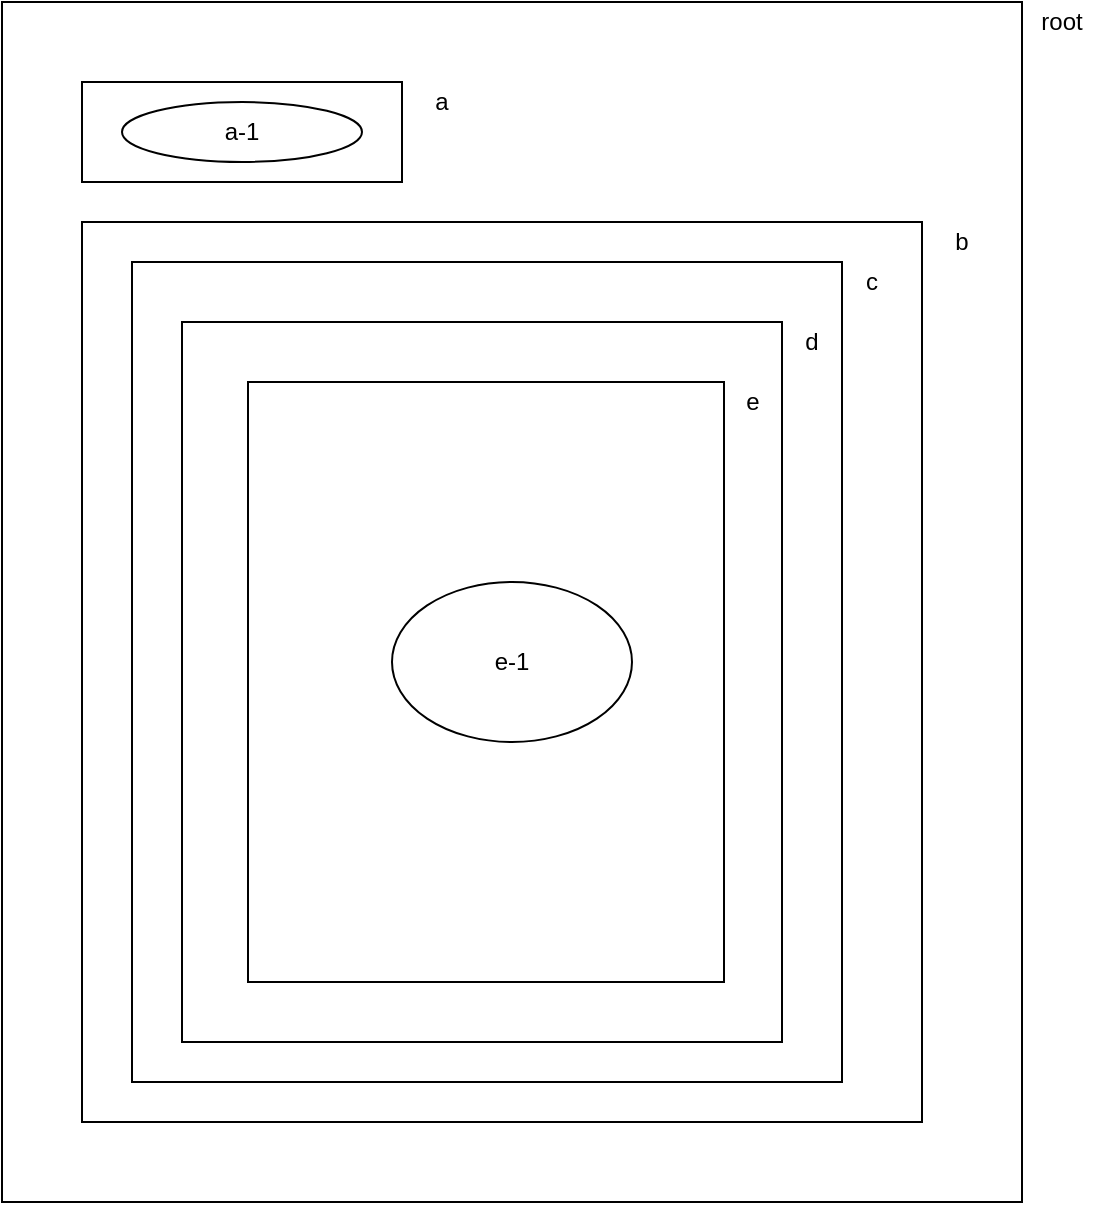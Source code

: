 <mxfile version="10.6.3" type="device"><diagram id="hCgUfaCdMRzH_ANS-mue" name="Page-1"><mxGraphModel dx="1158" dy="726" grid="1" gridSize="10" guides="1" tooltips="1" connect="1" arrows="1" fold="1" page="1" pageScale="1" pageWidth="1169" pageHeight="827" math="0" shadow="0"><root><mxCell id="0"/><mxCell id="1" parent="0"/><mxCell id="FCrVf3WwKYWMi3TtlJ4d-2" value="" style="rounded=0;whiteSpace=wrap;html=1;" vertex="1" parent="1"><mxGeometry x="240" y="40" width="510" height="600" as="geometry"/></mxCell><mxCell id="FCrVf3WwKYWMi3TtlJ4d-3" value="" style="rounded=0;whiteSpace=wrap;html=1;" vertex="1" parent="1"><mxGeometry x="280" y="80" width="160" height="50" as="geometry"/></mxCell><mxCell id="FCrVf3WwKYWMi3TtlJ4d-4" value="root" style="text;html=1;strokeColor=none;fillColor=none;align=center;verticalAlign=middle;whiteSpace=wrap;rounded=0;" vertex="1" parent="1"><mxGeometry x="750" y="40" width="40" height="20" as="geometry"/></mxCell><mxCell id="FCrVf3WwKYWMi3TtlJ4d-5" value="a&lt;br&gt;" style="text;html=1;strokeColor=none;fillColor=none;align=center;verticalAlign=middle;whiteSpace=wrap;rounded=0;" vertex="1" parent="1"><mxGeometry x="440" y="80" width="40" height="20" as="geometry"/></mxCell><mxCell id="FCrVf3WwKYWMi3TtlJ4d-6" value="a-1" style="ellipse;whiteSpace=wrap;html=1;" vertex="1" parent="1"><mxGeometry x="300" y="90" width="120" height="30" as="geometry"/></mxCell><mxCell id="FCrVf3WwKYWMi3TtlJ4d-14" value="" style="rounded=0;whiteSpace=wrap;html=1;" vertex="1" parent="1"><mxGeometry x="280" y="150" width="420" height="450" as="geometry"/></mxCell><mxCell id="FCrVf3WwKYWMi3TtlJ4d-16" value="b&lt;br&gt;" style="text;html=1;strokeColor=none;fillColor=none;align=center;verticalAlign=middle;whiteSpace=wrap;rounded=0;" vertex="1" parent="1"><mxGeometry x="700" y="150" width="40" height="20" as="geometry"/></mxCell><mxCell id="FCrVf3WwKYWMi3TtlJ4d-17" value="" style="rounded=0;whiteSpace=wrap;html=1;" vertex="1" parent="1"><mxGeometry x="305" y="170" width="355" height="410" as="geometry"/></mxCell><mxCell id="FCrVf3WwKYWMi3TtlJ4d-18" value="c&lt;br&gt;" style="text;html=1;strokeColor=none;fillColor=none;align=center;verticalAlign=middle;whiteSpace=wrap;rounded=0;" vertex="1" parent="1"><mxGeometry x="660" y="170" width="30" height="20" as="geometry"/></mxCell><mxCell id="FCrVf3WwKYWMi3TtlJ4d-19" value="" style="rounded=0;whiteSpace=wrap;html=1;" vertex="1" parent="1"><mxGeometry x="330" y="200" width="300" height="360" as="geometry"/></mxCell><mxCell id="FCrVf3WwKYWMi3TtlJ4d-20" value="d&lt;br&gt;" style="text;html=1;strokeColor=none;fillColor=none;align=center;verticalAlign=middle;whiteSpace=wrap;rounded=0;" vertex="1" parent="1"><mxGeometry x="630" y="200" width="30" height="20" as="geometry"/></mxCell><mxCell id="FCrVf3WwKYWMi3TtlJ4d-21" value="" style="rounded=0;whiteSpace=wrap;html=1;" vertex="1" parent="1"><mxGeometry x="363" y="230" width="238" height="300" as="geometry"/></mxCell><mxCell id="FCrVf3WwKYWMi3TtlJ4d-22" value="e" style="text;html=1;strokeColor=none;fillColor=none;align=center;verticalAlign=middle;whiteSpace=wrap;rounded=0;" vertex="1" parent="1"><mxGeometry x="601" y="230" width="29" height="20" as="geometry"/></mxCell><mxCell id="FCrVf3WwKYWMi3TtlJ4d-23" value="e-1" style="ellipse;whiteSpace=wrap;html=1;" vertex="1" parent="1"><mxGeometry x="435" y="330" width="120" height="80" as="geometry"/></mxCell></root></mxGraphModel></diagram></mxfile>